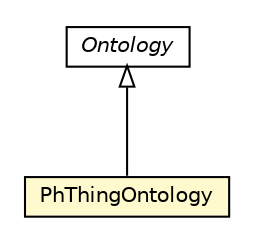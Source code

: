 #!/usr/local/bin/dot
#
# Class diagram 
# Generated by UMLGraph version R5_6-24-gf6e263 (http://www.umlgraph.org/)
#

digraph G {
	edge [fontname="Helvetica",fontsize=10,labelfontname="Helvetica",labelfontsize=10];
	node [fontname="Helvetica",fontsize=10,shape=plaintext];
	nodesep=0.25;
	ranksep=0.5;
	// org.universAAL.middleware.owl.Ontology
	c6406712 [label=<<table title="org.universAAL.middleware.owl.Ontology" border="0" cellborder="1" cellspacing="0" cellpadding="2" port="p" href="../../middleware/owl/Ontology.html">
		<tr><td><table border="0" cellspacing="0" cellpadding="1">
<tr><td align="center" balign="center"><font face="Helvetica-Oblique"> Ontology </font></td></tr>
		</table></td></tr>
		</table>>, URL="../../middleware/owl/Ontology.html", fontname="Helvetica", fontcolor="black", fontsize=10.0];
	// org.universAAL.ontology.phThing.PhThingOntology
	c6407245 [label=<<table title="org.universAAL.ontology.phThing.PhThingOntology" border="0" cellborder="1" cellspacing="0" cellpadding="2" port="p" bgcolor="lemonChiffon" href="./PhThingOntology.html">
		<tr><td><table border="0" cellspacing="0" cellpadding="1">
<tr><td align="center" balign="center"> PhThingOntology </td></tr>
		</table></td></tr>
		</table>>, URL="./PhThingOntology.html", fontname="Helvetica", fontcolor="black", fontsize=10.0];
	//org.universAAL.ontology.phThing.PhThingOntology extends org.universAAL.middleware.owl.Ontology
	c6406712:p -> c6407245:p [dir=back,arrowtail=empty];
}

